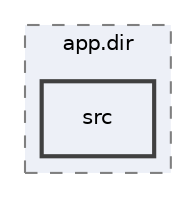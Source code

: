 digraph "/home/francisco/Projects/gameEngines/Pong/build/CMakeFiles/app.dir/src"
{
 // LATEX_PDF_SIZE
  edge [fontname="Helvetica",fontsize="10",labelfontname="Helvetica",labelfontsize="10"];
  node [fontname="Helvetica",fontsize="10",shape=record];
  compound=true
  subgraph clusterdir_b02ae3321e25fea60290a6c4bb44713a {
    graph [ bgcolor="#edf0f7", pencolor="grey50", style="filled,dashed,", label="app.dir", fontname="Helvetica", fontsize="10", URL="dir_b02ae3321e25fea60290a6c4bb44713a.html"]
  dir_7de0b172922f3935c4f9658e130dee78 [shape=box, label="src", style="filled,bold,", fillcolor="#edf0f7", color="grey25", URL="dir_7de0b172922f3935c4f9658e130dee78.html"];
  }
}
